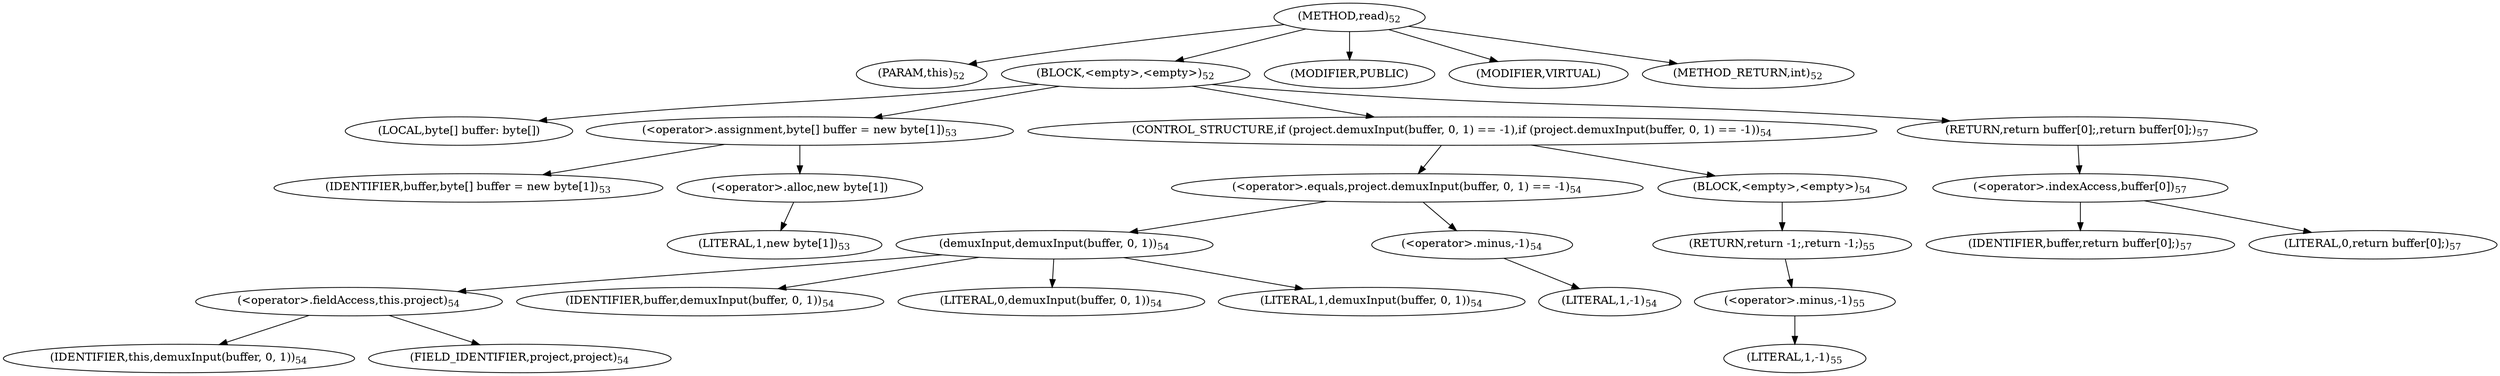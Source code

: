 digraph "read" {  
"33" [label = <(METHOD,read)<SUB>52</SUB>> ]
"34" [label = <(PARAM,this)<SUB>52</SUB>> ]
"35" [label = <(BLOCK,&lt;empty&gt;,&lt;empty&gt;)<SUB>52</SUB>> ]
"36" [label = <(LOCAL,byte[] buffer: byte[])> ]
"37" [label = <(&lt;operator&gt;.assignment,byte[] buffer = new byte[1])<SUB>53</SUB>> ]
"38" [label = <(IDENTIFIER,buffer,byte[] buffer = new byte[1])<SUB>53</SUB>> ]
"39" [label = <(&lt;operator&gt;.alloc,new byte[1])> ]
"40" [label = <(LITERAL,1,new byte[1])<SUB>53</SUB>> ]
"41" [label = <(CONTROL_STRUCTURE,if (project.demuxInput(buffer, 0, 1) == -1),if (project.demuxInput(buffer, 0, 1) == -1))<SUB>54</SUB>> ]
"42" [label = <(&lt;operator&gt;.equals,project.demuxInput(buffer, 0, 1) == -1)<SUB>54</SUB>> ]
"43" [label = <(demuxInput,demuxInput(buffer, 0, 1))<SUB>54</SUB>> ]
"44" [label = <(&lt;operator&gt;.fieldAccess,this.project)<SUB>54</SUB>> ]
"45" [label = <(IDENTIFIER,this,demuxInput(buffer, 0, 1))<SUB>54</SUB>> ]
"46" [label = <(FIELD_IDENTIFIER,project,project)<SUB>54</SUB>> ]
"47" [label = <(IDENTIFIER,buffer,demuxInput(buffer, 0, 1))<SUB>54</SUB>> ]
"48" [label = <(LITERAL,0,demuxInput(buffer, 0, 1))<SUB>54</SUB>> ]
"49" [label = <(LITERAL,1,demuxInput(buffer, 0, 1))<SUB>54</SUB>> ]
"50" [label = <(&lt;operator&gt;.minus,-1)<SUB>54</SUB>> ]
"51" [label = <(LITERAL,1,-1)<SUB>54</SUB>> ]
"52" [label = <(BLOCK,&lt;empty&gt;,&lt;empty&gt;)<SUB>54</SUB>> ]
"53" [label = <(RETURN,return -1;,return -1;)<SUB>55</SUB>> ]
"54" [label = <(&lt;operator&gt;.minus,-1)<SUB>55</SUB>> ]
"55" [label = <(LITERAL,1,-1)<SUB>55</SUB>> ]
"56" [label = <(RETURN,return buffer[0];,return buffer[0];)<SUB>57</SUB>> ]
"57" [label = <(&lt;operator&gt;.indexAccess,buffer[0])<SUB>57</SUB>> ]
"58" [label = <(IDENTIFIER,buffer,return buffer[0];)<SUB>57</SUB>> ]
"59" [label = <(LITERAL,0,return buffer[0];)<SUB>57</SUB>> ]
"60" [label = <(MODIFIER,PUBLIC)> ]
"61" [label = <(MODIFIER,VIRTUAL)> ]
"62" [label = <(METHOD_RETURN,int)<SUB>52</SUB>> ]
  "33" -> "34" 
  "33" -> "35" 
  "33" -> "60" 
  "33" -> "61" 
  "33" -> "62" 
  "35" -> "36" 
  "35" -> "37" 
  "35" -> "41" 
  "35" -> "56" 
  "37" -> "38" 
  "37" -> "39" 
  "39" -> "40" 
  "41" -> "42" 
  "41" -> "52" 
  "42" -> "43" 
  "42" -> "50" 
  "43" -> "44" 
  "43" -> "47" 
  "43" -> "48" 
  "43" -> "49" 
  "44" -> "45" 
  "44" -> "46" 
  "50" -> "51" 
  "52" -> "53" 
  "53" -> "54" 
  "54" -> "55" 
  "56" -> "57" 
  "57" -> "58" 
  "57" -> "59" 
}
